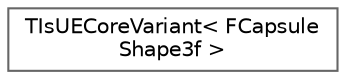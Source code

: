 digraph "Graphical Class Hierarchy"
{
 // INTERACTIVE_SVG=YES
 // LATEX_PDF_SIZE
  bgcolor="transparent";
  edge [fontname=Helvetica,fontsize=10,labelfontname=Helvetica,labelfontsize=10];
  node [fontname=Helvetica,fontsize=10,shape=box,height=0.2,width=0.4];
  rankdir="LR";
  Node0 [id="Node000000",label="TIsUECoreVariant\< FCapsule\lShape3f \>",height=0.2,width=0.4,color="grey40", fillcolor="white", style="filled",URL="$de/d09/structTIsUECoreVariant_3_01FCapsuleShape3f_01_4.html",tooltip=" "];
}
